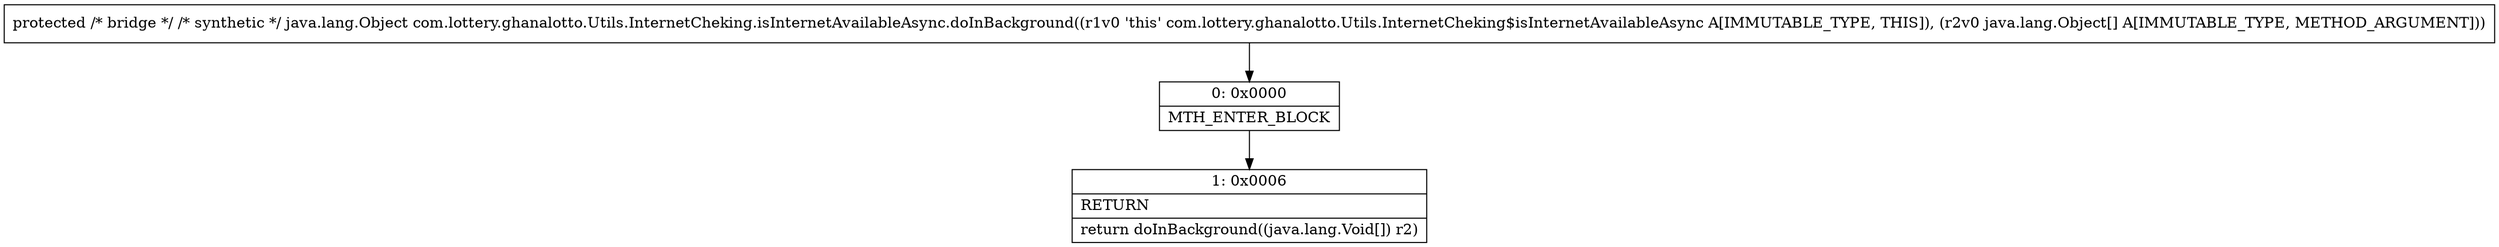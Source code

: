 digraph "CFG forcom.lottery.ghanalotto.Utils.InternetCheking.isInternetAvailableAsync.doInBackground([Ljava\/lang\/Object;)Ljava\/lang\/Object;" {
Node_0 [shape=record,label="{0\:\ 0x0000|MTH_ENTER_BLOCK\l}"];
Node_1 [shape=record,label="{1\:\ 0x0006|RETURN\l|return doInBackground((java.lang.Void[]) r2)\l}"];
MethodNode[shape=record,label="{protected \/* bridge *\/ \/* synthetic *\/ java.lang.Object com.lottery.ghanalotto.Utils.InternetCheking.isInternetAvailableAsync.doInBackground((r1v0 'this' com.lottery.ghanalotto.Utils.InternetCheking$isInternetAvailableAsync A[IMMUTABLE_TYPE, THIS]), (r2v0 java.lang.Object[] A[IMMUTABLE_TYPE, METHOD_ARGUMENT])) }"];
MethodNode -> Node_0;
Node_0 -> Node_1;
}

